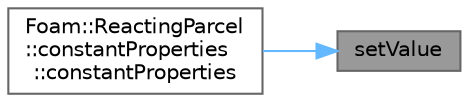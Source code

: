 digraph "setValue"
{
 // LATEX_PDF_SIZE
  bgcolor="transparent";
  edge [fontname=Helvetica,fontsize=10,labelfontname=Helvetica,labelfontsize=10];
  node [fontname=Helvetica,fontsize=10,shape=box,height=0.2,width=0.4];
  rankdir="RL";
  Node1 [id="Node000001",label="setValue",height=0.2,width=0.4,color="gray40", fillcolor="grey60", style="filled", fontcolor="black",tooltip=" "];
  Node1 -> Node2 [id="edge1_Node000001_Node000002",dir="back",color="steelblue1",style="solid",tooltip=" "];
  Node2 [id="Node000002",label="Foam::ReactingParcel\l::constantProperties\l::constantProperties",height=0.2,width=0.4,color="grey40", fillcolor="white", style="filled",URL="$classFoam_1_1ReactingParcel_1_1constantProperties.html#a50a319ad2996242d838c8e84106123b7",tooltip=" "];
}
